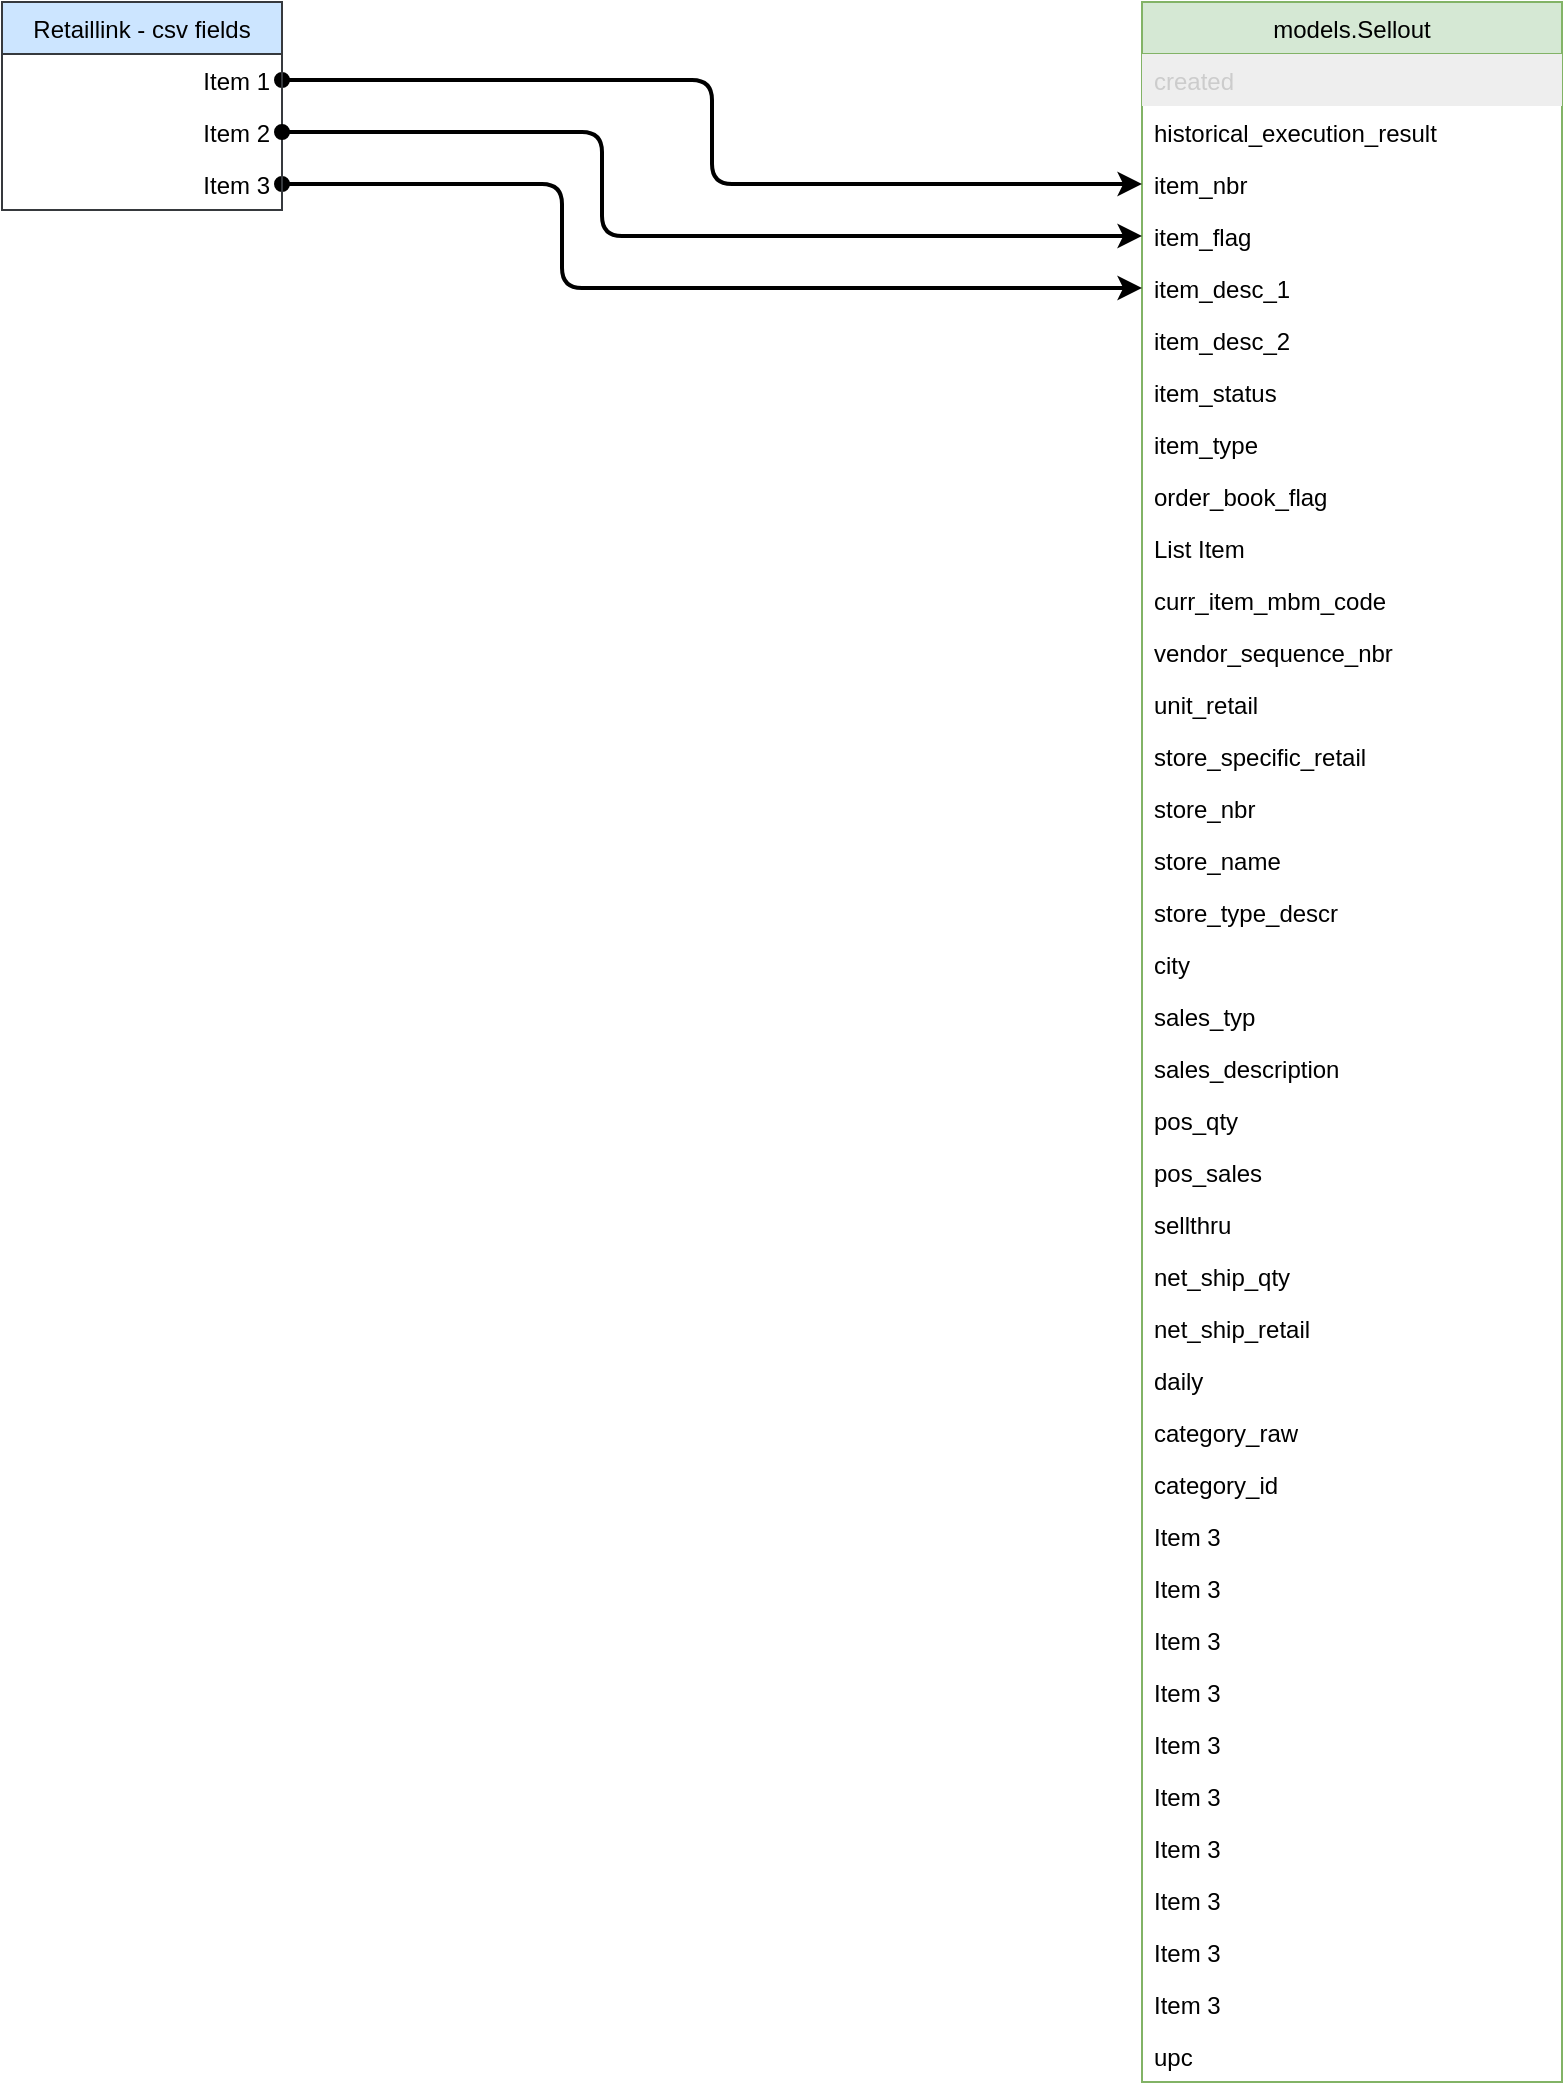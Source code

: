 <mxfile version="14.0.1" type="github">
  <diagram name="Page-1" id="099fd60b-425b-db50-ffb0-6b813814b670">
    <mxGraphModel dx="1422" dy="816" grid="1" gridSize="10" guides="1" tooltips="1" connect="1" arrows="1" fold="1" page="1" pageScale="1" pageWidth="850" pageHeight="1100" background="#ffffff" math="0" shadow="0">
      <root>
        <mxCell id="0" />
        <mxCell id="1" parent="0" />
        <mxCell id="QjQ2f5bVKvRvodsTn5_Y-1" value="models.Sellout" style="swimlane;fontStyle=0;childLayout=stackLayout;horizontal=1;startSize=26;fillColor=#d5e8d4;horizontalStack=0;resizeParent=1;resizeParentMax=0;resizeLast=0;collapsible=1;marginBottom=0;strokeColor=#82b366;" vertex="1" parent="1">
          <mxGeometry x="610" y="80" width="210" height="1040" as="geometry" />
        </mxCell>
        <mxCell id="QjQ2f5bVKvRvodsTn5_Y-2" value="created" style="text;fillColor=#eeeeee;align=left;verticalAlign=top;spacingLeft=4;spacingRight=4;overflow=hidden;rotatable=0;points=[[0,0.5],[1,0.5]];portConstraint=eastwest;fontColor=#CCCCCC;" vertex="1" parent="QjQ2f5bVKvRvodsTn5_Y-1">
          <mxGeometry y="26" width="210" height="26" as="geometry" />
        </mxCell>
        <mxCell id="QjQ2f5bVKvRvodsTn5_Y-3" value="historical_execution_result" style="text;strokeColor=none;fillColor=none;align=left;verticalAlign=top;spacingLeft=4;spacingRight=4;overflow=hidden;rotatable=0;points=[[0,0.5],[1,0.5]];portConstraint=eastwest;" vertex="1" parent="QjQ2f5bVKvRvodsTn5_Y-1">
          <mxGeometry y="52" width="210" height="26" as="geometry" />
        </mxCell>
        <mxCell id="QjQ2f5bVKvRvodsTn5_Y-25" value="item_nbr" style="text;strokeColor=none;fillColor=none;align=left;verticalAlign=top;spacingLeft=4;spacingRight=4;overflow=hidden;rotatable=0;points=[[0,0.5],[1,0.5]];portConstraint=eastwest;" vertex="1" parent="QjQ2f5bVKvRvodsTn5_Y-1">
          <mxGeometry y="78" width="210" height="26" as="geometry" />
        </mxCell>
        <mxCell id="QjQ2f5bVKvRvodsTn5_Y-26" value="item_flag" style="text;strokeColor=none;fillColor=none;align=left;verticalAlign=top;spacingLeft=4;spacingRight=4;overflow=hidden;rotatable=0;points=[[0,0.5],[1,0.5]];portConstraint=eastwest;" vertex="1" parent="QjQ2f5bVKvRvodsTn5_Y-1">
          <mxGeometry y="104" width="210" height="26" as="geometry" />
        </mxCell>
        <mxCell id="QjQ2f5bVKvRvodsTn5_Y-27" value="item_desc_1&#xa;" style="text;strokeColor=none;fillColor=none;align=left;verticalAlign=top;spacingLeft=4;spacingRight=4;overflow=hidden;rotatable=0;points=[[0,0.5],[1,0.5]];portConstraint=eastwest;" vertex="1" parent="QjQ2f5bVKvRvodsTn5_Y-1">
          <mxGeometry y="130" width="210" height="26" as="geometry" />
        </mxCell>
        <mxCell id="QjQ2f5bVKvRvodsTn5_Y-28" value="item_desc_2" style="text;strokeColor=none;fillColor=none;align=left;verticalAlign=top;spacingLeft=4;spacingRight=4;overflow=hidden;rotatable=0;points=[[0,0.5],[1,0.5]];portConstraint=eastwest;" vertex="1" parent="QjQ2f5bVKvRvodsTn5_Y-1">
          <mxGeometry y="156" width="210" height="26" as="geometry" />
        </mxCell>
        <mxCell id="QjQ2f5bVKvRvodsTn5_Y-29" value="item_status" style="text;strokeColor=none;fillColor=none;align=left;verticalAlign=top;spacingLeft=4;spacingRight=4;overflow=hidden;rotatable=0;points=[[0,0.5],[1,0.5]];portConstraint=eastwest;" vertex="1" parent="QjQ2f5bVKvRvodsTn5_Y-1">
          <mxGeometry y="182" width="210" height="26" as="geometry" />
        </mxCell>
        <mxCell id="QjQ2f5bVKvRvodsTn5_Y-32" value="item_type" style="text;strokeColor=none;fillColor=none;align=left;verticalAlign=top;spacingLeft=4;spacingRight=4;overflow=hidden;rotatable=0;points=[[0,0.5],[1,0.5]];portConstraint=eastwest;" vertex="1" parent="QjQ2f5bVKvRvodsTn5_Y-1">
          <mxGeometry y="208" width="210" height="26" as="geometry" />
        </mxCell>
        <mxCell id="QjQ2f5bVKvRvodsTn5_Y-31" value="order_book_flag" style="text;strokeColor=none;fillColor=none;align=left;verticalAlign=top;spacingLeft=4;spacingRight=4;overflow=hidden;rotatable=0;points=[[0,0.5],[1,0.5]];portConstraint=eastwest;" vertex="1" parent="QjQ2f5bVKvRvodsTn5_Y-1">
          <mxGeometry y="234" width="210" height="26" as="geometry" />
        </mxCell>
        <mxCell id="QjQ2f5bVKvRvodsTn5_Y-35" value="List Item" style="text;strokeColor=none;fillColor=none;align=left;verticalAlign=top;spacingLeft=4;spacingRight=4;overflow=hidden;rotatable=0;points=[[0,0.5],[1,0.5]];portConstraint=eastwest;" vertex="1" parent="QjQ2f5bVKvRvodsTn5_Y-1">
          <mxGeometry y="260" width="210" height="26" as="geometry" />
        </mxCell>
        <mxCell id="QjQ2f5bVKvRvodsTn5_Y-23" value="curr_item_mbm_code" style="text;strokeColor=none;fillColor=none;align=left;verticalAlign=top;spacingLeft=4;spacingRight=4;overflow=hidden;rotatable=0;points=[[0,0.5],[1,0.5]];portConstraint=eastwest;" vertex="1" parent="QjQ2f5bVKvRvodsTn5_Y-1">
          <mxGeometry y="286" width="210" height="26" as="geometry" />
        </mxCell>
        <mxCell id="QjQ2f5bVKvRvodsTn5_Y-30" value="vendor_sequence_nbr" style="text;strokeColor=none;fillColor=none;align=left;verticalAlign=top;spacingLeft=4;spacingRight=4;overflow=hidden;rotatable=0;points=[[0,0.5],[1,0.5]];portConstraint=eastwest;" vertex="1" parent="QjQ2f5bVKvRvodsTn5_Y-1">
          <mxGeometry y="312" width="210" height="26" as="geometry" />
        </mxCell>
        <mxCell id="QjQ2f5bVKvRvodsTn5_Y-11" value="unit_retail" style="text;strokeColor=none;fillColor=none;align=left;verticalAlign=top;spacingLeft=4;spacingRight=4;overflow=hidden;rotatable=0;points=[[0,0.5],[1,0.5]];portConstraint=eastwest;" vertex="1" parent="QjQ2f5bVKvRvodsTn5_Y-1">
          <mxGeometry y="338" width="210" height="26" as="geometry" />
        </mxCell>
        <mxCell id="QjQ2f5bVKvRvodsTn5_Y-34" value="store_specific_retail" style="text;strokeColor=none;fillColor=none;align=left;verticalAlign=top;spacingLeft=4;spacingRight=4;overflow=hidden;rotatable=0;points=[[0,0.5],[1,0.5]];portConstraint=eastwest;" vertex="1" parent="QjQ2f5bVKvRvodsTn5_Y-1">
          <mxGeometry y="364" width="210" height="26" as="geometry" />
        </mxCell>
        <mxCell id="QjQ2f5bVKvRvodsTn5_Y-22" value="store_nbr" style="text;strokeColor=none;fillColor=none;align=left;verticalAlign=top;spacingLeft=4;spacingRight=4;overflow=hidden;rotatable=0;points=[[0,0.5],[1,0.5]];portConstraint=eastwest;" vertex="1" parent="QjQ2f5bVKvRvodsTn5_Y-1">
          <mxGeometry y="390" width="210" height="26" as="geometry" />
        </mxCell>
        <mxCell id="QjQ2f5bVKvRvodsTn5_Y-12" value="store_name" style="text;strokeColor=none;fillColor=none;align=left;verticalAlign=top;spacingLeft=4;spacingRight=4;overflow=hidden;rotatable=0;points=[[0,0.5],[1,0.5]];portConstraint=eastwest;" vertex="1" parent="QjQ2f5bVKvRvodsTn5_Y-1">
          <mxGeometry y="416" width="210" height="26" as="geometry" />
        </mxCell>
        <mxCell id="QjQ2f5bVKvRvodsTn5_Y-13" value="store_type_descr" style="text;strokeColor=none;fillColor=none;align=left;verticalAlign=top;spacingLeft=4;spacingRight=4;overflow=hidden;rotatable=0;points=[[0,0.5],[1,0.5]];portConstraint=eastwest;" vertex="1" parent="QjQ2f5bVKvRvodsTn5_Y-1">
          <mxGeometry y="442" width="210" height="26" as="geometry" />
        </mxCell>
        <mxCell id="QjQ2f5bVKvRvodsTn5_Y-14" value="city" style="text;strokeColor=none;fillColor=none;align=left;verticalAlign=top;spacingLeft=4;spacingRight=4;overflow=hidden;rotatable=0;points=[[0,0.5],[1,0.5]];portConstraint=eastwest;" vertex="1" parent="QjQ2f5bVKvRvodsTn5_Y-1">
          <mxGeometry y="468" width="210" height="26" as="geometry" />
        </mxCell>
        <mxCell id="QjQ2f5bVKvRvodsTn5_Y-33" value="sales_typ" style="text;strokeColor=none;fillColor=none;align=left;verticalAlign=top;spacingLeft=4;spacingRight=4;overflow=hidden;rotatable=0;points=[[0,0.5],[1,0.5]];portConstraint=eastwest;" vertex="1" parent="QjQ2f5bVKvRvodsTn5_Y-1">
          <mxGeometry y="494" width="210" height="26" as="geometry" />
        </mxCell>
        <mxCell id="QjQ2f5bVKvRvodsTn5_Y-15" value="sales_description" style="text;strokeColor=none;fillColor=none;align=left;verticalAlign=top;spacingLeft=4;spacingRight=4;overflow=hidden;rotatable=0;points=[[0,0.5],[1,0.5]];portConstraint=eastwest;" vertex="1" parent="QjQ2f5bVKvRvodsTn5_Y-1">
          <mxGeometry y="520" width="210" height="26" as="geometry" />
        </mxCell>
        <mxCell id="QjQ2f5bVKvRvodsTn5_Y-16" value="pos_qty" style="text;strokeColor=none;fillColor=none;align=left;verticalAlign=top;spacingLeft=4;spacingRight=4;overflow=hidden;rotatable=0;points=[[0,0.5],[1,0.5]];portConstraint=eastwest;" vertex="1" parent="QjQ2f5bVKvRvodsTn5_Y-1">
          <mxGeometry y="546" width="210" height="26" as="geometry" />
        </mxCell>
        <mxCell id="QjQ2f5bVKvRvodsTn5_Y-17" value="pos_sales" style="text;strokeColor=none;fillColor=none;align=left;verticalAlign=top;spacingLeft=4;spacingRight=4;overflow=hidden;rotatable=0;points=[[0,0.5],[1,0.5]];portConstraint=eastwest;" vertex="1" parent="QjQ2f5bVKvRvodsTn5_Y-1">
          <mxGeometry y="572" width="210" height="26" as="geometry" />
        </mxCell>
        <mxCell id="QjQ2f5bVKvRvodsTn5_Y-18" value="sellthru" style="text;strokeColor=none;fillColor=none;align=left;verticalAlign=top;spacingLeft=4;spacingRight=4;overflow=hidden;rotatable=0;points=[[0,0.5],[1,0.5]];portConstraint=eastwest;" vertex="1" parent="QjQ2f5bVKvRvodsTn5_Y-1">
          <mxGeometry y="598" width="210" height="26" as="geometry" />
        </mxCell>
        <mxCell id="QjQ2f5bVKvRvodsTn5_Y-19" value="net_ship_qty" style="text;strokeColor=none;fillColor=none;align=left;verticalAlign=top;spacingLeft=4;spacingRight=4;overflow=hidden;rotatable=0;points=[[0,0.5],[1,0.5]];portConstraint=eastwest;" vertex="1" parent="QjQ2f5bVKvRvodsTn5_Y-1">
          <mxGeometry y="624" width="210" height="26" as="geometry" />
        </mxCell>
        <mxCell id="QjQ2f5bVKvRvodsTn5_Y-20" value="net_ship_retail" style="text;strokeColor=none;fillColor=none;align=left;verticalAlign=top;spacingLeft=4;spacingRight=4;overflow=hidden;rotatable=0;points=[[0,0.5],[1,0.5]];portConstraint=eastwest;" vertex="1" parent="QjQ2f5bVKvRvodsTn5_Y-1">
          <mxGeometry y="650" width="210" height="26" as="geometry" />
        </mxCell>
        <mxCell id="QjQ2f5bVKvRvodsTn5_Y-37" value="daily" style="text;strokeColor=none;fillColor=none;align=left;verticalAlign=top;spacingLeft=4;spacingRight=4;overflow=hidden;rotatable=0;points=[[0,0.5],[1,0.5]];portConstraint=eastwest;" vertex="1" parent="QjQ2f5bVKvRvodsTn5_Y-1">
          <mxGeometry y="676" width="210" height="26" as="geometry" />
        </mxCell>
        <mxCell id="QjQ2f5bVKvRvodsTn5_Y-21" value="category_raw" style="text;strokeColor=none;fillColor=none;align=left;verticalAlign=top;spacingLeft=4;spacingRight=4;overflow=hidden;rotatable=0;points=[[0,0.5],[1,0.5]];portConstraint=eastwest;" vertex="1" parent="QjQ2f5bVKvRvodsTn5_Y-1">
          <mxGeometry y="702" width="210" height="26" as="geometry" />
        </mxCell>
        <mxCell id="QjQ2f5bVKvRvodsTn5_Y-36" value="category_id" style="text;strokeColor=none;fillColor=none;align=left;verticalAlign=top;spacingLeft=4;spacingRight=4;overflow=hidden;rotatable=0;points=[[0,0.5],[1,0.5]];portConstraint=eastwest;" vertex="1" parent="QjQ2f5bVKvRvodsTn5_Y-1">
          <mxGeometry y="728" width="210" height="26" as="geometry" />
        </mxCell>
        <mxCell id="QjQ2f5bVKvRvodsTn5_Y-48" value="Item 3" style="text;strokeColor=none;fillColor=none;align=left;verticalAlign=top;spacingLeft=4;spacingRight=4;overflow=hidden;rotatable=0;points=[[0,0.5],[1,0.5]];portConstraint=eastwest;" vertex="1" parent="QjQ2f5bVKvRvodsTn5_Y-1">
          <mxGeometry y="754" width="210" height="26" as="geometry" />
        </mxCell>
        <mxCell id="QjQ2f5bVKvRvodsTn5_Y-47" value="Item 3" style="text;strokeColor=none;fillColor=none;align=left;verticalAlign=top;spacingLeft=4;spacingRight=4;overflow=hidden;rotatable=0;points=[[0,0.5],[1,0.5]];portConstraint=eastwest;" vertex="1" parent="QjQ2f5bVKvRvodsTn5_Y-1">
          <mxGeometry y="780" width="210" height="26" as="geometry" />
        </mxCell>
        <mxCell id="QjQ2f5bVKvRvodsTn5_Y-46" value="Item 3" style="text;strokeColor=none;fillColor=none;align=left;verticalAlign=top;spacingLeft=4;spacingRight=4;overflow=hidden;rotatable=0;points=[[0,0.5],[1,0.5]];portConstraint=eastwest;" vertex="1" parent="QjQ2f5bVKvRvodsTn5_Y-1">
          <mxGeometry y="806" width="210" height="26" as="geometry" />
        </mxCell>
        <mxCell id="QjQ2f5bVKvRvodsTn5_Y-45" value="Item 3" style="text;strokeColor=none;fillColor=none;align=left;verticalAlign=top;spacingLeft=4;spacingRight=4;overflow=hidden;rotatable=0;points=[[0,0.5],[1,0.5]];portConstraint=eastwest;" vertex="1" parent="QjQ2f5bVKvRvodsTn5_Y-1">
          <mxGeometry y="832" width="210" height="26" as="geometry" />
        </mxCell>
        <mxCell id="QjQ2f5bVKvRvodsTn5_Y-44" value="Item 3" style="text;strokeColor=none;fillColor=none;align=left;verticalAlign=top;spacingLeft=4;spacingRight=4;overflow=hidden;rotatable=0;points=[[0,0.5],[1,0.5]];portConstraint=eastwest;" vertex="1" parent="QjQ2f5bVKvRvodsTn5_Y-1">
          <mxGeometry y="858" width="210" height="26" as="geometry" />
        </mxCell>
        <mxCell id="QjQ2f5bVKvRvodsTn5_Y-43" value="Item 3" style="text;strokeColor=none;fillColor=none;align=left;verticalAlign=top;spacingLeft=4;spacingRight=4;overflow=hidden;rotatable=0;points=[[0,0.5],[1,0.5]];portConstraint=eastwest;" vertex="1" parent="QjQ2f5bVKvRvodsTn5_Y-1">
          <mxGeometry y="884" width="210" height="26" as="geometry" />
        </mxCell>
        <mxCell id="QjQ2f5bVKvRvodsTn5_Y-42" value="Item 3" style="text;strokeColor=none;fillColor=none;align=left;verticalAlign=top;spacingLeft=4;spacingRight=4;overflow=hidden;rotatable=0;points=[[0,0.5],[1,0.5]];portConstraint=eastwest;" vertex="1" parent="QjQ2f5bVKvRvodsTn5_Y-1">
          <mxGeometry y="910" width="210" height="26" as="geometry" />
        </mxCell>
        <mxCell id="QjQ2f5bVKvRvodsTn5_Y-41" value="Item 3" style="text;strokeColor=none;fillColor=none;align=left;verticalAlign=top;spacingLeft=4;spacingRight=4;overflow=hidden;rotatable=0;points=[[0,0.5],[1,0.5]];portConstraint=eastwest;" vertex="1" parent="QjQ2f5bVKvRvodsTn5_Y-1">
          <mxGeometry y="936" width="210" height="26" as="geometry" />
        </mxCell>
        <mxCell id="QjQ2f5bVKvRvodsTn5_Y-40" value="Item 3" style="text;strokeColor=none;fillColor=none;align=left;verticalAlign=top;spacingLeft=4;spacingRight=4;overflow=hidden;rotatable=0;points=[[0,0.5],[1,0.5]];portConstraint=eastwest;" vertex="1" parent="QjQ2f5bVKvRvodsTn5_Y-1">
          <mxGeometry y="962" width="210" height="26" as="geometry" />
        </mxCell>
        <mxCell id="QjQ2f5bVKvRvodsTn5_Y-39" value="Item 3" style="text;strokeColor=none;fillColor=none;align=left;verticalAlign=top;spacingLeft=4;spacingRight=4;overflow=hidden;rotatable=0;points=[[0,0.5],[1,0.5]];portConstraint=eastwest;" vertex="1" parent="QjQ2f5bVKvRvodsTn5_Y-1">
          <mxGeometry y="988" width="210" height="26" as="geometry" />
        </mxCell>
        <mxCell id="QjQ2f5bVKvRvodsTn5_Y-4" value="upc" style="text;strokeColor=none;fillColor=none;align=left;verticalAlign=top;spacingLeft=4;spacingRight=4;overflow=hidden;rotatable=0;points=[[0,0.5],[1,0.5]];portConstraint=eastwest;" vertex="1" parent="QjQ2f5bVKvRvodsTn5_Y-1">
          <mxGeometry y="1014" width="210" height="26" as="geometry" />
        </mxCell>
        <mxCell id="QjQ2f5bVKvRvodsTn5_Y-49" style="edgeStyle=orthogonalEdgeStyle;rounded=1;orthogonalLoop=1;jettySize=auto;html=1;fontColor=#CCCCCC;startArrow=oval;startFill=1;strokeWidth=2;" edge="1" parent="1" source="QjQ2f5bVKvRvodsTn5_Y-8" target="QjQ2f5bVKvRvodsTn5_Y-25">
          <mxGeometry relative="1" as="geometry" />
        </mxCell>
        <mxCell id="QjQ2f5bVKvRvodsTn5_Y-52" style="edgeStyle=elbowEdgeStyle;rounded=1;orthogonalLoop=1;jettySize=auto;html=1;entryX=0;entryY=0.5;entryDx=0;entryDy=0;fontColor=#CCCCCC;startArrow=oval;startFill=1;strokeWidth=2;" edge="1" parent="1" source="QjQ2f5bVKvRvodsTn5_Y-10" target="QjQ2f5bVKvRvodsTn5_Y-27">
          <mxGeometry relative="1" as="geometry">
            <Array as="points">
              <mxPoint x="320" y="210" />
            </Array>
          </mxGeometry>
        </mxCell>
        <object label="Retaillink - csv fields" Chango="dsfadas" id="QjQ2f5bVKvRvodsTn5_Y-7">
          <mxCell style="swimlane;fontStyle=0;childLayout=stackLayout;horizontal=1;startSize=26;fillColor=#cce5ff;horizontalStack=0;resizeParent=1;resizeParentMax=0;resizeLast=0;collapsible=1;marginBottom=0;strokeColor=#36393d;" vertex="1" parent="1">
            <mxGeometry x="40" y="80" width="140" height="104" as="geometry" />
          </mxCell>
        </object>
        <mxCell id="QjQ2f5bVKvRvodsTn5_Y-8" value="Item 1" style="text;strokeColor=none;fillColor=none;align=right;verticalAlign=top;spacingLeft=4;spacingRight=4;overflow=hidden;rotatable=0;points=[[0,0.5],[1,0.5]];portConstraint=eastwest;perimeter=ellipsePerimeter;" vertex="1" parent="QjQ2f5bVKvRvodsTn5_Y-7">
          <mxGeometry y="26" width="140" height="26" as="geometry" />
        </mxCell>
        <mxCell id="QjQ2f5bVKvRvodsTn5_Y-9" value="Item 2" style="text;strokeColor=none;fillColor=none;align=right;verticalAlign=top;spacingLeft=4;spacingRight=4;overflow=hidden;rotatable=0;points=[[0,0.5],[1,0.5]];portConstraint=eastwest;" vertex="1" parent="QjQ2f5bVKvRvodsTn5_Y-7">
          <mxGeometry y="52" width="140" height="26" as="geometry" />
        </mxCell>
        <mxCell id="QjQ2f5bVKvRvodsTn5_Y-10" value="Item 3" style="text;strokeColor=none;fillColor=none;align=right;verticalAlign=top;spacingLeft=4;spacingRight=4;overflow=hidden;rotatable=0;points=[[0,0.5],[1,0.5]];portConstraint=eastwest;" vertex="1" parent="QjQ2f5bVKvRvodsTn5_Y-7">
          <mxGeometry y="78" width="140" height="26" as="geometry" />
        </mxCell>
        <mxCell id="QjQ2f5bVKvRvodsTn5_Y-50" style="edgeStyle=elbowEdgeStyle;rounded=1;orthogonalLoop=1;jettySize=auto;html=1;fontColor=#CCCCCC;startArrow=oval;startFill=1;strokeWidth=2;" edge="1" parent="1" source="QjQ2f5bVKvRvodsTn5_Y-9" target="QjQ2f5bVKvRvodsTn5_Y-26">
          <mxGeometry relative="1" as="geometry">
            <Array as="points">
              <mxPoint x="340" y="180" />
            </Array>
          </mxGeometry>
        </mxCell>
      </root>
    </mxGraphModel>
  </diagram>
</mxfile>
